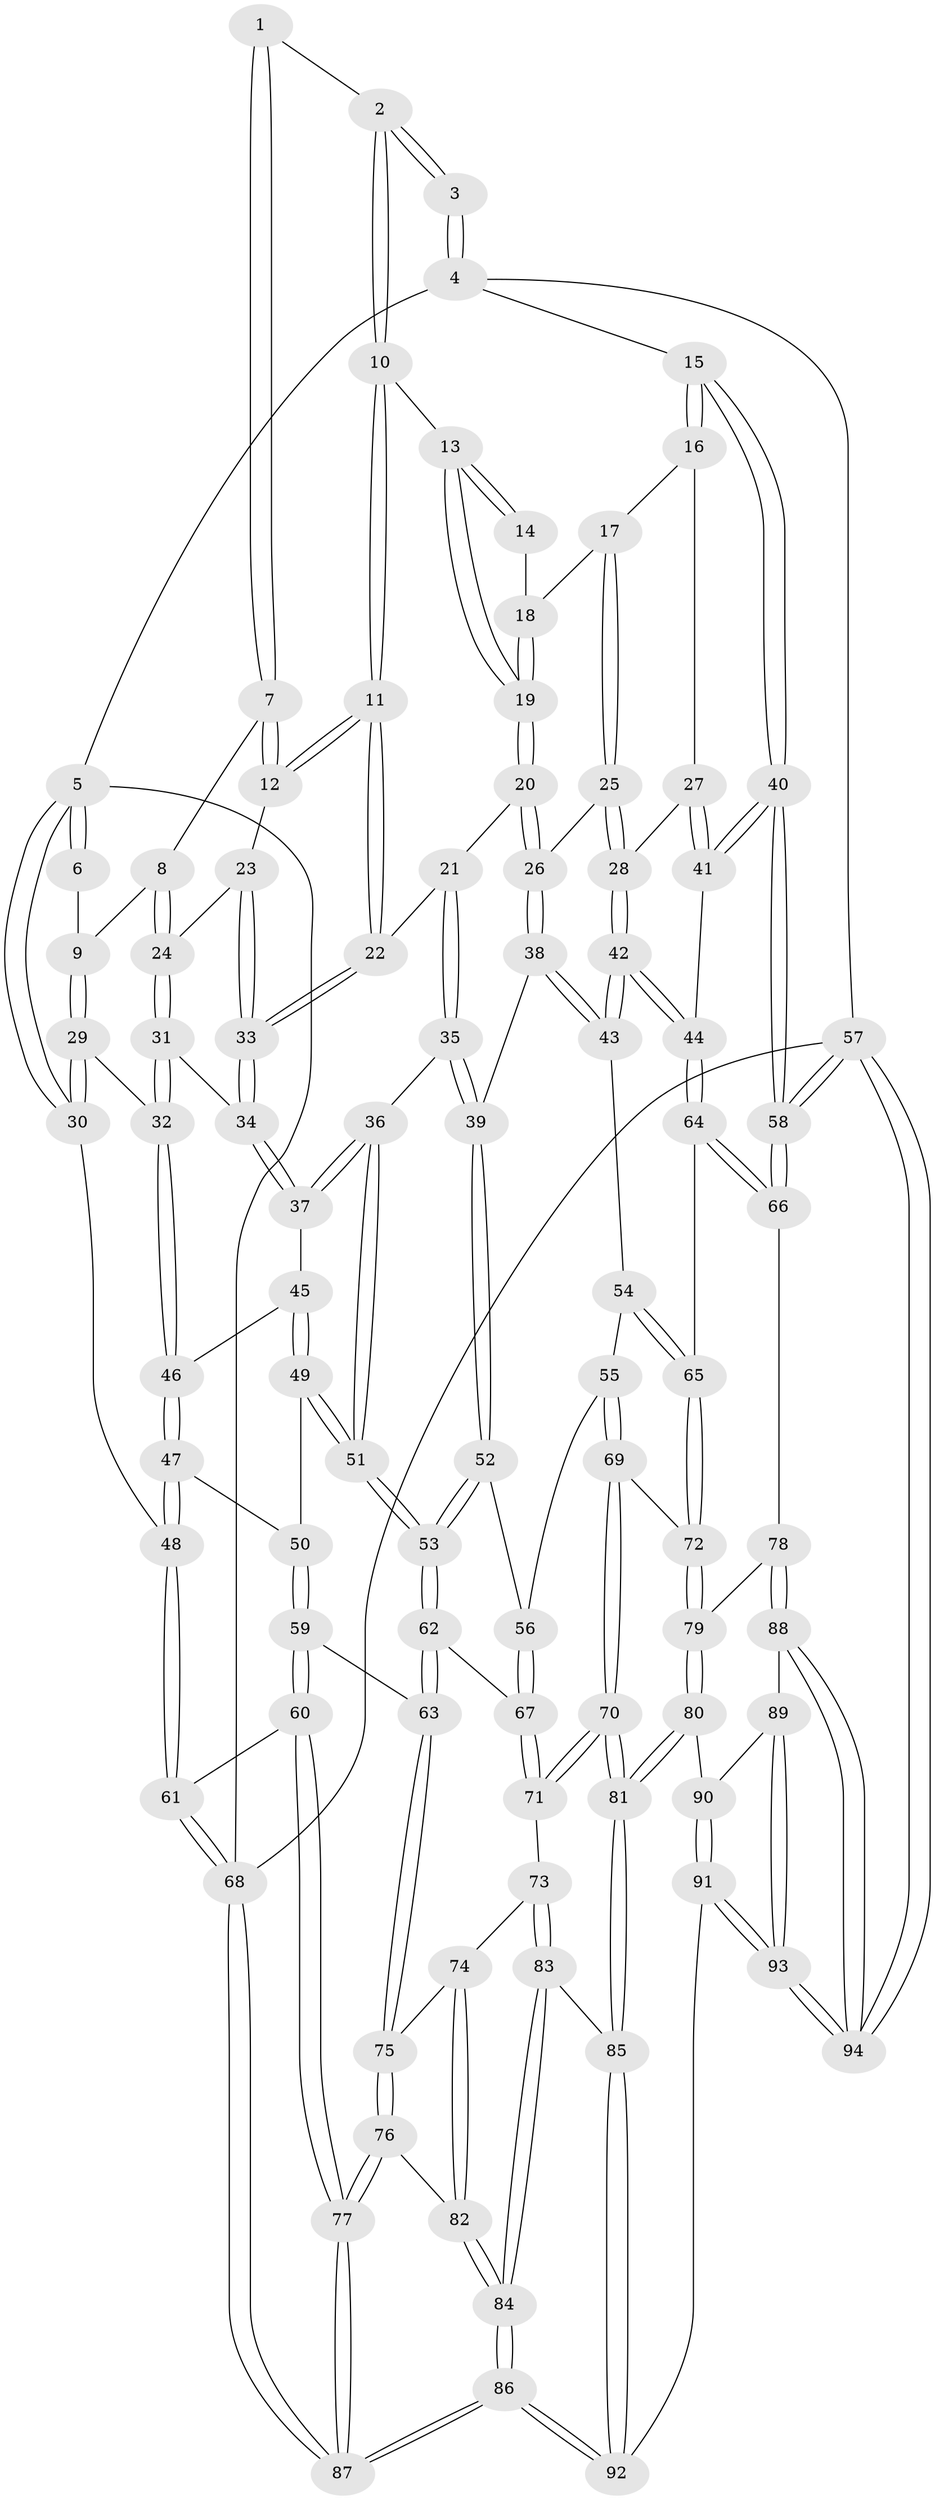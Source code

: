 // coarse degree distribution, {3: 0.05357142857142857, 5: 0.32142857142857145, 4: 0.5535714285714286, 7: 0.017857142857142856, 6: 0.05357142857142857}
// Generated by graph-tools (version 1.1) at 2025/52/02/27/25 19:52:37]
// undirected, 94 vertices, 232 edges
graph export_dot {
graph [start="1"]
  node [color=gray90,style=filled];
  1 [pos="+0.389351013818995+0"];
  2 [pos="+0.43950267348391114+0"];
  3 [pos="+0.9182957528715509+0"];
  4 [pos="+1+0"];
  5 [pos="+0+0"];
  6 [pos="+0.017171403036722058+0"];
  7 [pos="+0.3158012623363665+0.06895516414071207"];
  8 [pos="+0.26712538519820583+0.11432311041246215"];
  9 [pos="+0.1386007279397043+0.1309276419215605"];
  10 [pos="+0.4919806461854655+0"];
  11 [pos="+0.5175095986381563+0.17433558088559556"];
  12 [pos="+0.39806724232243784+0.15754384390997417"];
  13 [pos="+0.6815225275581764+0.09713091976521282"];
  14 [pos="+0.8280771449039347+0"];
  15 [pos="+1+0"];
  16 [pos="+0.940227893413056+0.15307971857399888"];
  17 [pos="+0.8380550308575632+0.15732967222486657"];
  18 [pos="+0.8159066892074237+0.11490188263855075"];
  19 [pos="+0.673361889195996+0.15768913872345447"];
  20 [pos="+0.6517569971577812+0.21854167762524407"];
  21 [pos="+0.5712541491310783+0.21011780498700983"];
  22 [pos="+0.5289833521689703+0.18953686779704304"];
  23 [pos="+0.36081988875589743+0.21743146037652572"];
  24 [pos="+0.2881552579502117+0.2107233138673293"];
  25 [pos="+0.7492826989802062+0.2843899957192333"];
  26 [pos="+0.6748674308607053+0.2447856385412042"];
  27 [pos="+0.9086781474602087+0.2884554732407493"];
  28 [pos="+0.7494274019062868+0.2845518769105372"];
  29 [pos="+0.10039124622144072+0.19026793036452486"];
  30 [pos="+0+0.2481485226195755"];
  31 [pos="+0.2354231882989936+0.31845673864011"];
  32 [pos="+0.20962221371065273+0.33340409806372556"];
  33 [pos="+0.3971726613811977+0.30487770433487343"];
  34 [pos="+0.39321554816092597+0.31562930151434215"];
  35 [pos="+0.48776332453188936+0.41028572320651147"];
  36 [pos="+0.43200597861191764+0.39156645590760386"];
  37 [pos="+0.43054489450384653+0.39003118338761344"];
  38 [pos="+0.5663117260824974+0.45016682417409193"];
  39 [pos="+0.5238449625582079+0.44571217868178814"];
  40 [pos="+1+0.4194978911893881"];
  41 [pos="+0.9736237103069779+0.3468206629341721"];
  42 [pos="+0.769090710987877+0.49154850629422897"];
  43 [pos="+0.591679202187128+0.4675797592498651"];
  44 [pos="+0.7697512361379988+0.49234423351066875"];
  45 [pos="+0.310237029361085+0.41564084380212934"];
  46 [pos="+0.20762109055834438+0.3414135063662325"];
  47 [pos="+0.14782662383687947+0.4364760478588707"];
  48 [pos="+0+0.3880324685643068"];
  49 [pos="+0.32830906868783677+0.5128437440988809"];
  50 [pos="+0.16036091421348925+0.4725642852624223"];
  51 [pos="+0.3420226761373002+0.5230588427909306"];
  52 [pos="+0.4740152962727906+0.53651000281256"];
  53 [pos="+0.355744325967533+0.5585757015361831"];
  54 [pos="+0.5872698205937482+0.5789418933362904"];
  55 [pos="+0.5434467355436952+0.6308455393230336"];
  56 [pos="+0.49968877848942334+0.5950912587403986"];
  57 [pos="+1+1"];
  58 [pos="+1+0.687138871201092"];
  59 [pos="+0.14964299713547774+0.5880349114200712"];
  60 [pos="+0.10540171012202655+0.6406181328633402"];
  61 [pos="+0+0.6055788502072053"];
  62 [pos="+0.3505434113383899+0.5776672008358813"];
  63 [pos="+0.2891470566734705+0.6286461031306282"];
  64 [pos="+0.7800315434555782+0.5177653810365066"];
  65 [pos="+0.7170984283822622+0.6136419507988492"];
  66 [pos="+1+0.680050637373882"];
  67 [pos="+0.41301213889893407+0.6492293496759572"];
  68 [pos="+0+1"];
  69 [pos="+0.5555513595466711+0.6993945657437091"];
  70 [pos="+0.5406380573573945+0.7477085672074463"];
  71 [pos="+0.43262756235094324+0.7321874708747897"];
  72 [pos="+0.7140383668170798+0.6248699756381898"];
  73 [pos="+0.40036746631272085+0.7494849826945643"];
  74 [pos="+0.3948149549405516+0.749615606923459"];
  75 [pos="+0.29329149093414836+0.6985085931759992"];
  76 [pos="+0.21364417250186526+0.7763644592772422"];
  77 [pos="+0.1535299321628245+0.8110743800794878"];
  78 [pos="+0.8393341176798659+0.7721466661887295"];
  79 [pos="+0.7481963398012423+0.7678945032898483"];
  80 [pos="+0.6700391239263307+0.829862683045336"];
  81 [pos="+0.5843340433454707+0.8233173802638405"];
  82 [pos="+0.3388308651188603+0.798336384854834"];
  83 [pos="+0.40693679949446904+0.8937213434557878"];
  84 [pos="+0.29434619969462805+1"];
  85 [pos="+0.5626616450909707+0.8564181668882717"];
  86 [pos="+0.14823993154908627+1"];
  87 [pos="+0.02534467186676997+1"];
  88 [pos="+0.828908052926677+0.9308571001005153"];
  89 [pos="+0.7336578897231442+0.9073707423607055"];
  90 [pos="+0.6802512214251847+0.848908107839889"];
  91 [pos="+0.6304626804172768+1"];
  92 [pos="+0.5313114266261545+1"];
  93 [pos="+0.7123074966882046+1"];
  94 [pos="+1+1"];
  1 -- 2;
  1 -- 7;
  1 -- 7;
  2 -- 3;
  2 -- 3;
  2 -- 10;
  2 -- 10;
  3 -- 4;
  3 -- 4;
  4 -- 5;
  4 -- 15;
  4 -- 57;
  5 -- 6;
  5 -- 6;
  5 -- 30;
  5 -- 30;
  5 -- 68;
  6 -- 9;
  7 -- 8;
  7 -- 12;
  7 -- 12;
  8 -- 9;
  8 -- 24;
  8 -- 24;
  9 -- 29;
  9 -- 29;
  10 -- 11;
  10 -- 11;
  10 -- 13;
  11 -- 12;
  11 -- 12;
  11 -- 22;
  11 -- 22;
  12 -- 23;
  13 -- 14;
  13 -- 14;
  13 -- 19;
  13 -- 19;
  14 -- 18;
  15 -- 16;
  15 -- 16;
  15 -- 40;
  15 -- 40;
  16 -- 17;
  16 -- 27;
  17 -- 18;
  17 -- 25;
  17 -- 25;
  18 -- 19;
  18 -- 19;
  19 -- 20;
  19 -- 20;
  20 -- 21;
  20 -- 26;
  20 -- 26;
  21 -- 22;
  21 -- 35;
  21 -- 35;
  22 -- 33;
  22 -- 33;
  23 -- 24;
  23 -- 33;
  23 -- 33;
  24 -- 31;
  24 -- 31;
  25 -- 26;
  25 -- 28;
  25 -- 28;
  26 -- 38;
  26 -- 38;
  27 -- 28;
  27 -- 41;
  27 -- 41;
  28 -- 42;
  28 -- 42;
  29 -- 30;
  29 -- 30;
  29 -- 32;
  30 -- 48;
  31 -- 32;
  31 -- 32;
  31 -- 34;
  32 -- 46;
  32 -- 46;
  33 -- 34;
  33 -- 34;
  34 -- 37;
  34 -- 37;
  35 -- 36;
  35 -- 39;
  35 -- 39;
  36 -- 37;
  36 -- 37;
  36 -- 51;
  36 -- 51;
  37 -- 45;
  38 -- 39;
  38 -- 43;
  38 -- 43;
  39 -- 52;
  39 -- 52;
  40 -- 41;
  40 -- 41;
  40 -- 58;
  40 -- 58;
  41 -- 44;
  42 -- 43;
  42 -- 43;
  42 -- 44;
  42 -- 44;
  43 -- 54;
  44 -- 64;
  44 -- 64;
  45 -- 46;
  45 -- 49;
  45 -- 49;
  46 -- 47;
  46 -- 47;
  47 -- 48;
  47 -- 48;
  47 -- 50;
  48 -- 61;
  48 -- 61;
  49 -- 50;
  49 -- 51;
  49 -- 51;
  50 -- 59;
  50 -- 59;
  51 -- 53;
  51 -- 53;
  52 -- 53;
  52 -- 53;
  52 -- 56;
  53 -- 62;
  53 -- 62;
  54 -- 55;
  54 -- 65;
  54 -- 65;
  55 -- 56;
  55 -- 69;
  55 -- 69;
  56 -- 67;
  56 -- 67;
  57 -- 58;
  57 -- 58;
  57 -- 94;
  57 -- 94;
  57 -- 68;
  58 -- 66;
  58 -- 66;
  59 -- 60;
  59 -- 60;
  59 -- 63;
  60 -- 61;
  60 -- 77;
  60 -- 77;
  61 -- 68;
  61 -- 68;
  62 -- 63;
  62 -- 63;
  62 -- 67;
  63 -- 75;
  63 -- 75;
  64 -- 65;
  64 -- 66;
  64 -- 66;
  65 -- 72;
  65 -- 72;
  66 -- 78;
  67 -- 71;
  67 -- 71;
  68 -- 87;
  68 -- 87;
  69 -- 70;
  69 -- 70;
  69 -- 72;
  70 -- 71;
  70 -- 71;
  70 -- 81;
  70 -- 81;
  71 -- 73;
  72 -- 79;
  72 -- 79;
  73 -- 74;
  73 -- 83;
  73 -- 83;
  74 -- 75;
  74 -- 82;
  74 -- 82;
  75 -- 76;
  75 -- 76;
  76 -- 77;
  76 -- 77;
  76 -- 82;
  77 -- 87;
  77 -- 87;
  78 -- 79;
  78 -- 88;
  78 -- 88;
  79 -- 80;
  79 -- 80;
  80 -- 81;
  80 -- 81;
  80 -- 90;
  81 -- 85;
  81 -- 85;
  82 -- 84;
  82 -- 84;
  83 -- 84;
  83 -- 84;
  83 -- 85;
  84 -- 86;
  84 -- 86;
  85 -- 92;
  85 -- 92;
  86 -- 87;
  86 -- 87;
  86 -- 92;
  86 -- 92;
  88 -- 89;
  88 -- 94;
  88 -- 94;
  89 -- 90;
  89 -- 93;
  89 -- 93;
  90 -- 91;
  90 -- 91;
  91 -- 92;
  91 -- 93;
  91 -- 93;
  93 -- 94;
  93 -- 94;
}
